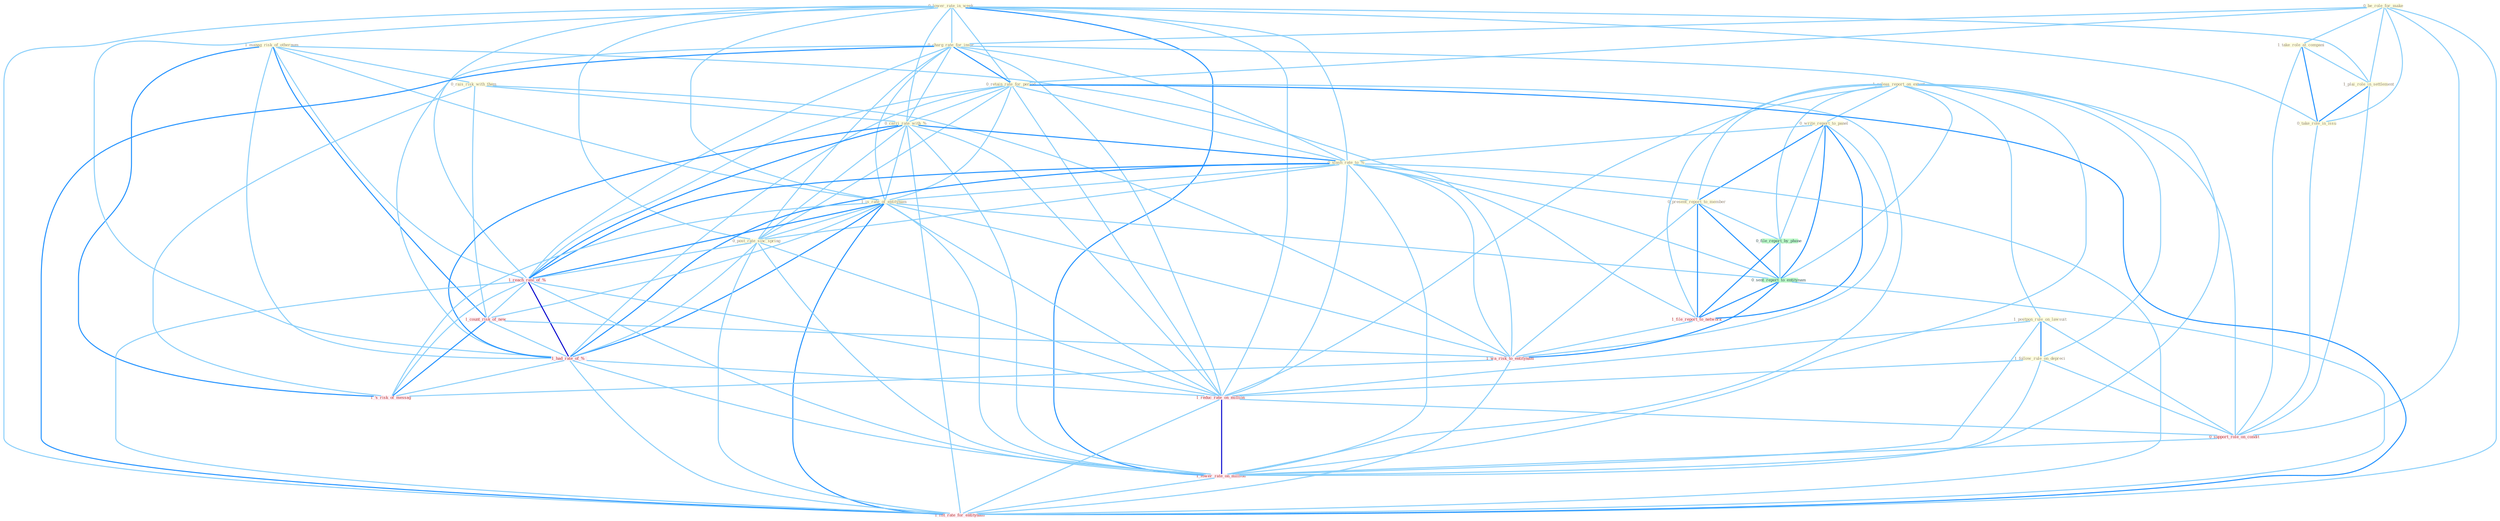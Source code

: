 Graph G{ 
    node
    [shape=polygon,style=filled,width=.5,height=.06,color="#BDFCC9",fixedsize=true,fontsize=4,
    fontcolor="#2f4f4f"];
    {node
    [color="#ffffe0", fontcolor="#8b7d6b"] "1_manag_risk_of_othernum " "0_lower_rate_in_week " "1_releas_report_on_extent " "0_write_report_to_panel " "0_be_role_for_make " "0_rais_risk_with_them " "1_take_role_at_compani " "0_charg_rate_for_insur " "1_plai_role_in_settlement " "0_retain_rate_for_period " "0_carri_rate_with_% " "1_postpon_rule_on_lawsuit " "0_take_role_in_issu " "0_slash_rate_to_% " "1_is_rate_of_entitynam " "1_follow_rule_on_depreci " "0_post_rate_sinc_spring " "0_present_report_to_member "}
{node [color="#fff0f5", fontcolor="#b22222"] "1_reach_rate_of_% " "1_count_risk_of_new " "1_had_rate_of_% " "1_file_report_to_network " "1_reduc_rate_on_million " "1_wa_risk_to_entitynam " "0_support_role_on_condit " "1_'s_risk_of_messag " "1_lower_rate_on_million " "1_lift_rate_for_entitynam "}
edge [color="#B0E2FF"];

	"1_manag_risk_of_othernum " -- "0_rais_risk_with_them " [w="1", color="#87cefa" ];
	"1_manag_risk_of_othernum " -- "1_is_rate_of_entitynam " [w="1", color="#87cefa" ];
	"1_manag_risk_of_othernum " -- "1_reach_rate_of_% " [w="1", color="#87cefa" ];
	"1_manag_risk_of_othernum " -- "1_count_risk_of_new " [w="2", color="#1e90ff" , len=0.8];
	"1_manag_risk_of_othernum " -- "1_had_rate_of_% " [w="1", color="#87cefa" ];
	"1_manag_risk_of_othernum " -- "1_wa_risk_to_entitynam " [w="1", color="#87cefa" ];
	"1_manag_risk_of_othernum " -- "1_'s_risk_of_messag " [w="2", color="#1e90ff" , len=0.8];
	"0_lower_rate_in_week " -- "0_charg_rate_for_insur " [w="1", color="#87cefa" ];
	"0_lower_rate_in_week " -- "1_plai_role_in_settlement " [w="1", color="#87cefa" ];
	"0_lower_rate_in_week " -- "0_retain_rate_for_period " [w="1", color="#87cefa" ];
	"0_lower_rate_in_week " -- "0_carri_rate_with_% " [w="1", color="#87cefa" ];
	"0_lower_rate_in_week " -- "0_take_role_in_issu " [w="1", color="#87cefa" ];
	"0_lower_rate_in_week " -- "0_slash_rate_to_% " [w="1", color="#87cefa" ];
	"0_lower_rate_in_week " -- "1_is_rate_of_entitynam " [w="1", color="#87cefa" ];
	"0_lower_rate_in_week " -- "0_post_rate_sinc_spring " [w="1", color="#87cefa" ];
	"0_lower_rate_in_week " -- "1_reach_rate_of_% " [w="1", color="#87cefa" ];
	"0_lower_rate_in_week " -- "1_had_rate_of_% " [w="1", color="#87cefa" ];
	"0_lower_rate_in_week " -- "1_reduc_rate_on_million " [w="1", color="#87cefa" ];
	"0_lower_rate_in_week " -- "1_lower_rate_on_million " [w="2", color="#1e90ff" , len=0.8];
	"0_lower_rate_in_week " -- "1_lift_rate_for_entitynam " [w="1", color="#87cefa" ];
	"1_releas_report_on_extent " -- "0_write_report_to_panel " [w="1", color="#87cefa" ];
	"1_releas_report_on_extent " -- "1_postpon_rule_on_lawsuit " [w="1", color="#87cefa" ];
	"1_releas_report_on_extent " -- "1_follow_rule_on_depreci " [w="1", color="#87cefa" ];
	"1_releas_report_on_extent " -- "0_present_report_to_member " [w="1", color="#87cefa" ];
	"1_releas_report_on_extent " -- "0_file_report_by_phone " [w="1", color="#87cefa" ];
	"1_releas_report_on_extent " -- "0_sent_report_to_entitynam " [w="1", color="#87cefa" ];
	"1_releas_report_on_extent " -- "1_file_report_to_network " [w="1", color="#87cefa" ];
	"1_releas_report_on_extent " -- "1_reduc_rate_on_million " [w="1", color="#87cefa" ];
	"1_releas_report_on_extent " -- "0_support_role_on_condit " [w="1", color="#87cefa" ];
	"1_releas_report_on_extent " -- "1_lower_rate_on_million " [w="1", color="#87cefa" ];
	"0_write_report_to_panel " -- "0_slash_rate_to_% " [w="1", color="#87cefa" ];
	"0_write_report_to_panel " -- "0_present_report_to_member " [w="2", color="#1e90ff" , len=0.8];
	"0_write_report_to_panel " -- "0_file_report_by_phone " [w="1", color="#87cefa" ];
	"0_write_report_to_panel " -- "0_sent_report_to_entitynam " [w="2", color="#1e90ff" , len=0.8];
	"0_write_report_to_panel " -- "1_file_report_to_network " [w="2", color="#1e90ff" , len=0.8];
	"0_write_report_to_panel " -- "1_wa_risk_to_entitynam " [w="1", color="#87cefa" ];
	"0_be_role_for_make " -- "1_take_role_at_compani " [w="1", color="#87cefa" ];
	"0_be_role_for_make " -- "0_charg_rate_for_insur " [w="1", color="#87cefa" ];
	"0_be_role_for_make " -- "1_plai_role_in_settlement " [w="1", color="#87cefa" ];
	"0_be_role_for_make " -- "0_retain_rate_for_period " [w="1", color="#87cefa" ];
	"0_be_role_for_make " -- "0_take_role_in_issu " [w="1", color="#87cefa" ];
	"0_be_role_for_make " -- "0_support_role_on_condit " [w="1", color="#87cefa" ];
	"0_be_role_for_make " -- "1_lift_rate_for_entitynam " [w="1", color="#87cefa" ];
	"0_rais_risk_with_them " -- "0_carri_rate_with_% " [w="1", color="#87cefa" ];
	"0_rais_risk_with_them " -- "1_count_risk_of_new " [w="1", color="#87cefa" ];
	"0_rais_risk_with_them " -- "1_wa_risk_to_entitynam " [w="1", color="#87cefa" ];
	"0_rais_risk_with_them " -- "1_'s_risk_of_messag " [w="1", color="#87cefa" ];
	"1_take_role_at_compani " -- "1_plai_role_in_settlement " [w="1", color="#87cefa" ];
	"1_take_role_at_compani " -- "0_take_role_in_issu " [w="2", color="#1e90ff" , len=0.8];
	"1_take_role_at_compani " -- "0_support_role_on_condit " [w="1", color="#87cefa" ];
	"0_charg_rate_for_insur " -- "0_retain_rate_for_period " [w="2", color="#1e90ff" , len=0.8];
	"0_charg_rate_for_insur " -- "0_carri_rate_with_% " [w="1", color="#87cefa" ];
	"0_charg_rate_for_insur " -- "0_slash_rate_to_% " [w="1", color="#87cefa" ];
	"0_charg_rate_for_insur " -- "1_is_rate_of_entitynam " [w="1", color="#87cefa" ];
	"0_charg_rate_for_insur " -- "0_post_rate_sinc_spring " [w="1", color="#87cefa" ];
	"0_charg_rate_for_insur " -- "1_reach_rate_of_% " [w="1", color="#87cefa" ];
	"0_charg_rate_for_insur " -- "1_had_rate_of_% " [w="1", color="#87cefa" ];
	"0_charg_rate_for_insur " -- "1_reduc_rate_on_million " [w="1", color="#87cefa" ];
	"0_charg_rate_for_insur " -- "1_lower_rate_on_million " [w="1", color="#87cefa" ];
	"0_charg_rate_for_insur " -- "1_lift_rate_for_entitynam " [w="2", color="#1e90ff" , len=0.8];
	"1_plai_role_in_settlement " -- "0_take_role_in_issu " [w="2", color="#1e90ff" , len=0.8];
	"1_plai_role_in_settlement " -- "0_support_role_on_condit " [w="1", color="#87cefa" ];
	"0_retain_rate_for_period " -- "0_carri_rate_with_% " [w="1", color="#87cefa" ];
	"0_retain_rate_for_period " -- "0_slash_rate_to_% " [w="1", color="#87cefa" ];
	"0_retain_rate_for_period " -- "1_is_rate_of_entitynam " [w="1", color="#87cefa" ];
	"0_retain_rate_for_period " -- "0_post_rate_sinc_spring " [w="1", color="#87cefa" ];
	"0_retain_rate_for_period " -- "1_reach_rate_of_% " [w="1", color="#87cefa" ];
	"0_retain_rate_for_period " -- "1_had_rate_of_% " [w="1", color="#87cefa" ];
	"0_retain_rate_for_period " -- "1_reduc_rate_on_million " [w="1", color="#87cefa" ];
	"0_retain_rate_for_period " -- "1_lower_rate_on_million " [w="1", color="#87cefa" ];
	"0_retain_rate_for_period " -- "1_lift_rate_for_entitynam " [w="2", color="#1e90ff" , len=0.8];
	"0_carri_rate_with_% " -- "0_slash_rate_to_% " [w="2", color="#1e90ff" , len=0.8];
	"0_carri_rate_with_% " -- "1_is_rate_of_entitynam " [w="1", color="#87cefa" ];
	"0_carri_rate_with_% " -- "0_post_rate_sinc_spring " [w="1", color="#87cefa" ];
	"0_carri_rate_with_% " -- "1_reach_rate_of_% " [w="2", color="#1e90ff" , len=0.8];
	"0_carri_rate_with_% " -- "1_had_rate_of_% " [w="2", color="#1e90ff" , len=0.8];
	"0_carri_rate_with_% " -- "1_reduc_rate_on_million " [w="1", color="#87cefa" ];
	"0_carri_rate_with_% " -- "1_lower_rate_on_million " [w="1", color="#87cefa" ];
	"0_carri_rate_with_% " -- "1_lift_rate_for_entitynam " [w="1", color="#87cefa" ];
	"1_postpon_rule_on_lawsuit " -- "1_follow_rule_on_depreci " [w="2", color="#1e90ff" , len=0.8];
	"1_postpon_rule_on_lawsuit " -- "1_reduc_rate_on_million " [w="1", color="#87cefa" ];
	"1_postpon_rule_on_lawsuit " -- "0_support_role_on_condit " [w="1", color="#87cefa" ];
	"1_postpon_rule_on_lawsuit " -- "1_lower_rate_on_million " [w="1", color="#87cefa" ];
	"0_take_role_in_issu " -- "0_support_role_on_condit " [w="1", color="#87cefa" ];
	"0_slash_rate_to_% " -- "1_is_rate_of_entitynam " [w="1", color="#87cefa" ];
	"0_slash_rate_to_% " -- "0_post_rate_sinc_spring " [w="1", color="#87cefa" ];
	"0_slash_rate_to_% " -- "0_present_report_to_member " [w="1", color="#87cefa" ];
	"0_slash_rate_to_% " -- "1_reach_rate_of_% " [w="2", color="#1e90ff" , len=0.8];
	"0_slash_rate_to_% " -- "1_had_rate_of_% " [w="2", color="#1e90ff" , len=0.8];
	"0_slash_rate_to_% " -- "0_sent_report_to_entitynam " [w="1", color="#87cefa" ];
	"0_slash_rate_to_% " -- "1_file_report_to_network " [w="1", color="#87cefa" ];
	"0_slash_rate_to_% " -- "1_reduc_rate_on_million " [w="1", color="#87cefa" ];
	"0_slash_rate_to_% " -- "1_wa_risk_to_entitynam " [w="1", color="#87cefa" ];
	"0_slash_rate_to_% " -- "1_lower_rate_on_million " [w="1", color="#87cefa" ];
	"0_slash_rate_to_% " -- "1_lift_rate_for_entitynam " [w="1", color="#87cefa" ];
	"1_is_rate_of_entitynam " -- "0_post_rate_sinc_spring " [w="1", color="#87cefa" ];
	"1_is_rate_of_entitynam " -- "1_reach_rate_of_% " [w="2", color="#1e90ff" , len=0.8];
	"1_is_rate_of_entitynam " -- "1_count_risk_of_new " [w="1", color="#87cefa" ];
	"1_is_rate_of_entitynam " -- "1_had_rate_of_% " [w="2", color="#1e90ff" , len=0.8];
	"1_is_rate_of_entitynam " -- "0_sent_report_to_entitynam " [w="1", color="#87cefa" ];
	"1_is_rate_of_entitynam " -- "1_reduc_rate_on_million " [w="1", color="#87cefa" ];
	"1_is_rate_of_entitynam " -- "1_wa_risk_to_entitynam " [w="1", color="#87cefa" ];
	"1_is_rate_of_entitynam " -- "1_'s_risk_of_messag " [w="1", color="#87cefa" ];
	"1_is_rate_of_entitynam " -- "1_lower_rate_on_million " [w="1", color="#87cefa" ];
	"1_is_rate_of_entitynam " -- "1_lift_rate_for_entitynam " [w="2", color="#1e90ff" , len=0.8];
	"1_follow_rule_on_depreci " -- "1_reduc_rate_on_million " [w="1", color="#87cefa" ];
	"1_follow_rule_on_depreci " -- "0_support_role_on_condit " [w="1", color="#87cefa" ];
	"1_follow_rule_on_depreci " -- "1_lower_rate_on_million " [w="1", color="#87cefa" ];
	"0_post_rate_sinc_spring " -- "1_reach_rate_of_% " [w="1", color="#87cefa" ];
	"0_post_rate_sinc_spring " -- "1_had_rate_of_% " [w="1", color="#87cefa" ];
	"0_post_rate_sinc_spring " -- "1_reduc_rate_on_million " [w="1", color="#87cefa" ];
	"0_post_rate_sinc_spring " -- "1_lower_rate_on_million " [w="1", color="#87cefa" ];
	"0_post_rate_sinc_spring " -- "1_lift_rate_for_entitynam " [w="1", color="#87cefa" ];
	"0_present_report_to_member " -- "0_file_report_by_phone " [w="1", color="#87cefa" ];
	"0_present_report_to_member " -- "0_sent_report_to_entitynam " [w="2", color="#1e90ff" , len=0.8];
	"0_present_report_to_member " -- "1_file_report_to_network " [w="2", color="#1e90ff" , len=0.8];
	"0_present_report_to_member " -- "1_wa_risk_to_entitynam " [w="1", color="#87cefa" ];
	"1_reach_rate_of_% " -- "1_count_risk_of_new " [w="1", color="#87cefa" ];
	"1_reach_rate_of_% " -- "1_had_rate_of_% " [w="3", color="#0000cd" , len=0.6];
	"1_reach_rate_of_% " -- "1_reduc_rate_on_million " [w="1", color="#87cefa" ];
	"1_reach_rate_of_% " -- "1_'s_risk_of_messag " [w="1", color="#87cefa" ];
	"1_reach_rate_of_% " -- "1_lower_rate_on_million " [w="1", color="#87cefa" ];
	"1_reach_rate_of_% " -- "1_lift_rate_for_entitynam " [w="1", color="#87cefa" ];
	"0_file_report_by_phone " -- "0_sent_report_to_entitynam " [w="1", color="#87cefa" ];
	"0_file_report_by_phone " -- "1_file_report_to_network " [w="2", color="#1e90ff" , len=0.8];
	"1_count_risk_of_new " -- "1_had_rate_of_% " [w="1", color="#87cefa" ];
	"1_count_risk_of_new " -- "1_wa_risk_to_entitynam " [w="1", color="#87cefa" ];
	"1_count_risk_of_new " -- "1_'s_risk_of_messag " [w="2", color="#1e90ff" , len=0.8];
	"1_had_rate_of_% " -- "1_reduc_rate_on_million " [w="1", color="#87cefa" ];
	"1_had_rate_of_% " -- "1_'s_risk_of_messag " [w="1", color="#87cefa" ];
	"1_had_rate_of_% " -- "1_lower_rate_on_million " [w="1", color="#87cefa" ];
	"1_had_rate_of_% " -- "1_lift_rate_for_entitynam " [w="1", color="#87cefa" ];
	"0_sent_report_to_entitynam " -- "1_file_report_to_network " [w="2", color="#1e90ff" , len=0.8];
	"0_sent_report_to_entitynam " -- "1_wa_risk_to_entitynam " [w="2", color="#1e90ff" , len=0.8];
	"0_sent_report_to_entitynam " -- "1_lift_rate_for_entitynam " [w="1", color="#87cefa" ];
	"1_file_report_to_network " -- "1_wa_risk_to_entitynam " [w="1", color="#87cefa" ];
	"1_reduc_rate_on_million " -- "0_support_role_on_condit " [w="1", color="#87cefa" ];
	"1_reduc_rate_on_million " -- "1_lower_rate_on_million " [w="3", color="#0000cd" , len=0.6];
	"1_reduc_rate_on_million " -- "1_lift_rate_for_entitynam " [w="1", color="#87cefa" ];
	"1_wa_risk_to_entitynam " -- "1_'s_risk_of_messag " [w="1", color="#87cefa" ];
	"1_wa_risk_to_entitynam " -- "1_lift_rate_for_entitynam " [w="1", color="#87cefa" ];
	"0_support_role_on_condit " -- "1_lower_rate_on_million " [w="1", color="#87cefa" ];
	"1_lower_rate_on_million " -- "1_lift_rate_for_entitynam " [w="1", color="#87cefa" ];
}